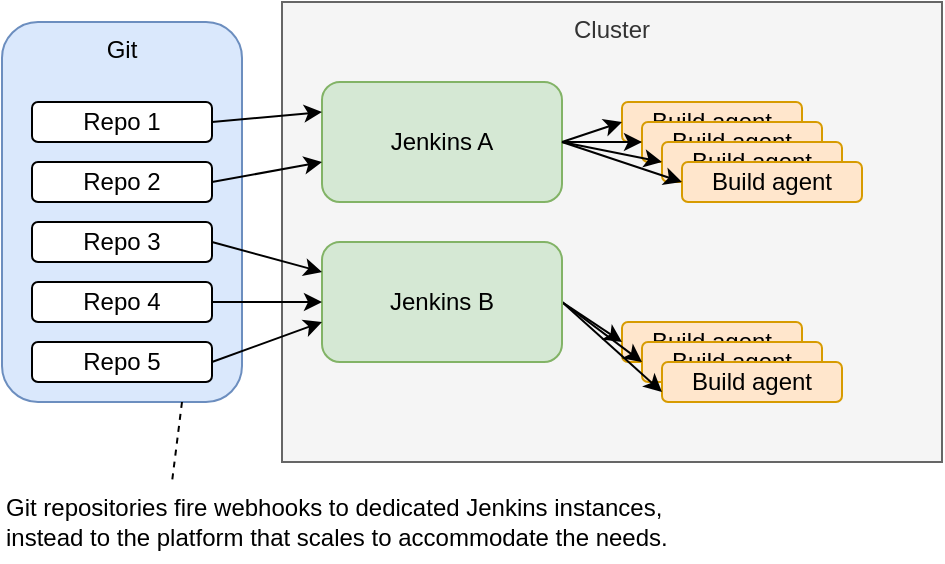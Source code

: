 <mxfile version="10.6.1" type="device"><diagram id="5NgfcVj_s25NrtsoITy6" name="Page-1"><mxGraphModel dx="1147" dy="724" grid="1" gridSize="10" guides="1" tooltips="1" connect="1" arrows="1" fold="1" page="1" pageScale="1" pageWidth="850" pageHeight="1100" math="0" shadow="0"><root><mxCell id="0"/><mxCell id="1" parent="0"/><mxCell id="tW0KgRvYguR-e7sPhGOf-1" value="Git" style="rounded=1;whiteSpace=wrap;html=1;fillColor=#dae8fc;strokeColor=#6c8ebf;verticalAlign=top;" vertex="1" parent="1"><mxGeometry x="110" y="100" width="120" height="190" as="geometry"/></mxCell><mxCell id="tW0KgRvYguR-e7sPhGOf-4" value="Cluster" style="rounded=0;whiteSpace=wrap;html=1;verticalAlign=top;fillColor=#f5f5f5;strokeColor=#666666;fontColor=#333333;" vertex="1" parent="1"><mxGeometry x="250" y="90" width="330" height="230" as="geometry"/></mxCell><mxCell id="tW0KgRvYguR-e7sPhGOf-5" value="Jenkins A" style="rounded=1;whiteSpace=wrap;html=1;fillColor=#d5e8d4;strokeColor=#82b366;" vertex="1" parent="1"><mxGeometry x="270" y="130" width="120" height="60" as="geometry"/></mxCell><mxCell id="tW0KgRvYguR-e7sPhGOf-6" value="" style="endArrow=classic;html=1;entryX=0;entryY=0.25;entryDx=0;entryDy=0;exitX=1;exitY=0.5;exitDx=0;exitDy=0;" edge="1" parent="1" source="tW0KgRvYguR-e7sPhGOf-26" target="tW0KgRvYguR-e7sPhGOf-5"><mxGeometry width="50" height="50" relative="1" as="geometry"><mxPoint x="260" y="50" as="sourcePoint"/><mxPoint x="220" y="200" as="targetPoint"/></mxGeometry></mxCell><mxCell id="tW0KgRvYguR-e7sPhGOf-9" value="Git repositories fire webhooks to dedicated Jenkins instances, instead to the platform that scales to accommodate the needs." style="text;html=1;strokeColor=none;fillColor=none;align=left;verticalAlign=middle;whiteSpace=wrap;rounded=0;" vertex="1" parent="1"><mxGeometry x="110" y="330" width="340" height="40" as="geometry"/></mxCell><mxCell id="tW0KgRvYguR-e7sPhGOf-10" value="" style="endArrow=none;dashed=1;html=1;exitX=0.75;exitY=1;exitDx=0;exitDy=0;entryX=0.25;entryY=0;entryDx=0;entryDy=0;" edge="1" parent="1" source="tW0KgRvYguR-e7sPhGOf-1" target="tW0KgRvYguR-e7sPhGOf-9"><mxGeometry width="50" height="50" relative="1" as="geometry"><mxPoint x="190" y="360" as="sourcePoint"/><mxPoint x="240" y="310" as="targetPoint"/></mxGeometry></mxCell><mxCell id="tW0KgRvYguR-e7sPhGOf-11" value="Build agent" style="rounded=1;whiteSpace=wrap;html=1;align=center;fillColor=#ffe6cc;strokeColor=#d79b00;" vertex="1" parent="1"><mxGeometry x="420" y="140" width="90" height="20" as="geometry"/></mxCell><mxCell id="tW0KgRvYguR-e7sPhGOf-12" value="Build agent" style="rounded=1;whiteSpace=wrap;html=1;align=center;fillColor=#ffe6cc;strokeColor=#d79b00;" vertex="1" parent="1"><mxGeometry x="430" y="150" width="90" height="20" as="geometry"/></mxCell><mxCell id="tW0KgRvYguR-e7sPhGOf-13" value="Build agent" style="rounded=1;whiteSpace=wrap;html=1;align=center;fillColor=#ffe6cc;strokeColor=#d79b00;" vertex="1" parent="1"><mxGeometry x="440" y="160" width="90" height="20" as="geometry"/></mxCell><mxCell id="tW0KgRvYguR-e7sPhGOf-14" value="Build agent" style="rounded=1;whiteSpace=wrap;html=1;align=center;fillColor=#ffe6cc;strokeColor=#d79b00;" vertex="1" parent="1"><mxGeometry x="450" y="170" width="90" height="20" as="geometry"/></mxCell><mxCell id="tW0KgRvYguR-e7sPhGOf-15" value="Build agent" style="rounded=1;whiteSpace=wrap;html=1;align=center;fillColor=#ffe6cc;strokeColor=#d79b00;" vertex="1" parent="1"><mxGeometry x="420" y="250" width="90" height="20" as="geometry"/></mxCell><mxCell id="tW0KgRvYguR-e7sPhGOf-16" value="Build agent" style="rounded=1;whiteSpace=wrap;html=1;align=center;fillColor=#ffe6cc;strokeColor=#d79b00;" vertex="1" parent="1"><mxGeometry x="430" y="260" width="90" height="20" as="geometry"/></mxCell><mxCell id="tW0KgRvYguR-e7sPhGOf-17" value="Build agent" style="rounded=1;whiteSpace=wrap;html=1;align=center;fillColor=#ffe6cc;strokeColor=#d79b00;" vertex="1" parent="1"><mxGeometry x="440" y="270" width="90" height="20" as="geometry"/></mxCell><mxCell id="tW0KgRvYguR-e7sPhGOf-18" value="" style="endArrow=classic;html=1;exitX=1;exitY=0.5;exitDx=0;exitDy=0;entryX=0;entryY=0.5;entryDx=0;entryDy=0;" edge="1" parent="1" source="tW0KgRvYguR-e7sPhGOf-5" target="tW0KgRvYguR-e7sPhGOf-11"><mxGeometry width="50" height="50" relative="1" as="geometry"><mxPoint x="320" y="400" as="sourcePoint"/><mxPoint x="370" y="350" as="targetPoint"/></mxGeometry></mxCell><mxCell id="tW0KgRvYguR-e7sPhGOf-19" value="" style="endArrow=classic;html=1;exitX=1;exitY=0.5;exitDx=0;exitDy=0;entryX=0;entryY=0.5;entryDx=0;entryDy=0;" edge="1" parent="1" source="tW0KgRvYguR-e7sPhGOf-5" target="tW0KgRvYguR-e7sPhGOf-12"><mxGeometry width="50" height="50" relative="1" as="geometry"><mxPoint x="400" y="170" as="sourcePoint"/><mxPoint x="670" y="90" as="targetPoint"/></mxGeometry></mxCell><mxCell id="tW0KgRvYguR-e7sPhGOf-20" value="" style="endArrow=classic;html=1;exitX=1;exitY=0.5;exitDx=0;exitDy=0;" edge="1" parent="1" source="tW0KgRvYguR-e7sPhGOf-5"><mxGeometry width="50" height="50" relative="1" as="geometry"><mxPoint x="400" y="170" as="sourcePoint"/><mxPoint x="440" y="170" as="targetPoint"/></mxGeometry></mxCell><mxCell id="tW0KgRvYguR-e7sPhGOf-21" value="" style="endArrow=classic;html=1;" edge="1" parent="1"><mxGeometry width="50" height="50" relative="1" as="geometry"><mxPoint x="390" y="160" as="sourcePoint"/><mxPoint x="450" y="180" as="targetPoint"/></mxGeometry></mxCell><mxCell id="tW0KgRvYguR-e7sPhGOf-22" value="" style="endArrow=classic;html=1;entryX=0;entryY=0.5;entryDx=0;entryDy=0;" edge="1" parent="1" target="tW0KgRvYguR-e7sPhGOf-15"><mxGeometry width="50" height="50" relative="1" as="geometry"><mxPoint x="390" y="240" as="sourcePoint"/><mxPoint x="460" y="190" as="targetPoint"/></mxGeometry></mxCell><mxCell id="tW0KgRvYguR-e7sPhGOf-23" value="" style="endArrow=classic;html=1;exitX=1;exitY=0.5;exitDx=0;exitDy=0;entryX=0;entryY=0.5;entryDx=0;entryDy=0;" edge="1" parent="1" source="tW0KgRvYguR-e7sPhGOf-31" target="tW0KgRvYguR-e7sPhGOf-16"><mxGeometry width="50" height="50" relative="1" as="geometry"><mxPoint x="390" y="160" as="sourcePoint"/><mxPoint x="470" y="200" as="targetPoint"/></mxGeometry></mxCell><mxCell id="tW0KgRvYguR-e7sPhGOf-24" value="" style="endArrow=classic;html=1;exitX=1;exitY=0.5;exitDx=0;exitDy=0;entryX=0;entryY=0.75;entryDx=0;entryDy=0;" edge="1" parent="1" source="tW0KgRvYguR-e7sPhGOf-31" target="tW0KgRvYguR-e7sPhGOf-17"><mxGeometry width="50" height="50" relative="1" as="geometry"><mxPoint x="430" y="200" as="sourcePoint"/><mxPoint x="480" y="210" as="targetPoint"/></mxGeometry></mxCell><mxCell id="tW0KgRvYguR-e7sPhGOf-26" value="Repo 1" style="rounded=1;whiteSpace=wrap;html=1;align=center;" vertex="1" parent="1"><mxGeometry x="125" y="140" width="90" height="20" as="geometry"/></mxCell><mxCell id="tW0KgRvYguR-e7sPhGOf-27" value="Repo 2" style="rounded=1;whiteSpace=wrap;html=1;align=center;" vertex="1" parent="1"><mxGeometry x="125" y="170" width="90" height="20" as="geometry"/></mxCell><mxCell id="tW0KgRvYguR-e7sPhGOf-28" value="Repo 3&lt;br&gt;" style="rounded=1;whiteSpace=wrap;html=1;align=center;" vertex="1" parent="1"><mxGeometry x="125" y="200" width="90" height="20" as="geometry"/></mxCell><mxCell id="tW0KgRvYguR-e7sPhGOf-29" value="Repo 4&lt;br&gt;" style="rounded=1;whiteSpace=wrap;html=1;align=center;" vertex="1" parent="1"><mxGeometry x="125" y="230" width="90" height="20" as="geometry"/></mxCell><mxCell id="tW0KgRvYguR-e7sPhGOf-30" value="Repo 5" style="rounded=1;whiteSpace=wrap;html=1;align=center;" vertex="1" parent="1"><mxGeometry x="125" y="260" width="90" height="20" as="geometry"/></mxCell><mxCell id="tW0KgRvYguR-e7sPhGOf-31" value="Jenkins B" style="rounded=1;whiteSpace=wrap;html=1;fillColor=#d5e8d4;strokeColor=#82b366;" vertex="1" parent="1"><mxGeometry x="270" y="210" width="120" height="60" as="geometry"/></mxCell><mxCell id="tW0KgRvYguR-e7sPhGOf-32" value="" style="endArrow=classic;html=1;exitX=1;exitY=0.5;exitDx=0;exitDy=0;" edge="1" parent="1" source="tW0KgRvYguR-e7sPhGOf-27"><mxGeometry width="50" height="50" relative="1" as="geometry"><mxPoint x="225" y="160" as="sourcePoint"/><mxPoint x="270" y="170" as="targetPoint"/></mxGeometry></mxCell><mxCell id="tW0KgRvYguR-e7sPhGOf-33" value="" style="endArrow=classic;html=1;exitX=1;exitY=0.5;exitDx=0;exitDy=0;entryX=0;entryY=0.25;entryDx=0;entryDy=0;" edge="1" parent="1" source="tW0KgRvYguR-e7sPhGOf-28" target="tW0KgRvYguR-e7sPhGOf-31"><mxGeometry width="50" height="50" relative="1" as="geometry"><mxPoint x="225" y="190" as="sourcePoint"/><mxPoint x="280" y="180" as="targetPoint"/></mxGeometry></mxCell><mxCell id="tW0KgRvYguR-e7sPhGOf-34" value="" style="endArrow=classic;html=1;exitX=1;exitY=0.5;exitDx=0;exitDy=0;entryX=0;entryY=0.5;entryDx=0;entryDy=0;" edge="1" parent="1" source="tW0KgRvYguR-e7sPhGOf-29" target="tW0KgRvYguR-e7sPhGOf-31"><mxGeometry width="50" height="50" relative="1" as="geometry"><mxPoint x="225" y="220" as="sourcePoint"/><mxPoint x="280" y="235" as="targetPoint"/></mxGeometry></mxCell><mxCell id="tW0KgRvYguR-e7sPhGOf-35" value="" style="endArrow=classic;html=1;exitX=1;exitY=0.5;exitDx=0;exitDy=0;" edge="1" parent="1" source="tW0KgRvYguR-e7sPhGOf-30"><mxGeometry width="50" height="50" relative="1" as="geometry"><mxPoint x="225" y="250" as="sourcePoint"/><mxPoint x="270" y="250" as="targetPoint"/></mxGeometry></mxCell></root></mxGraphModel></diagram></mxfile>